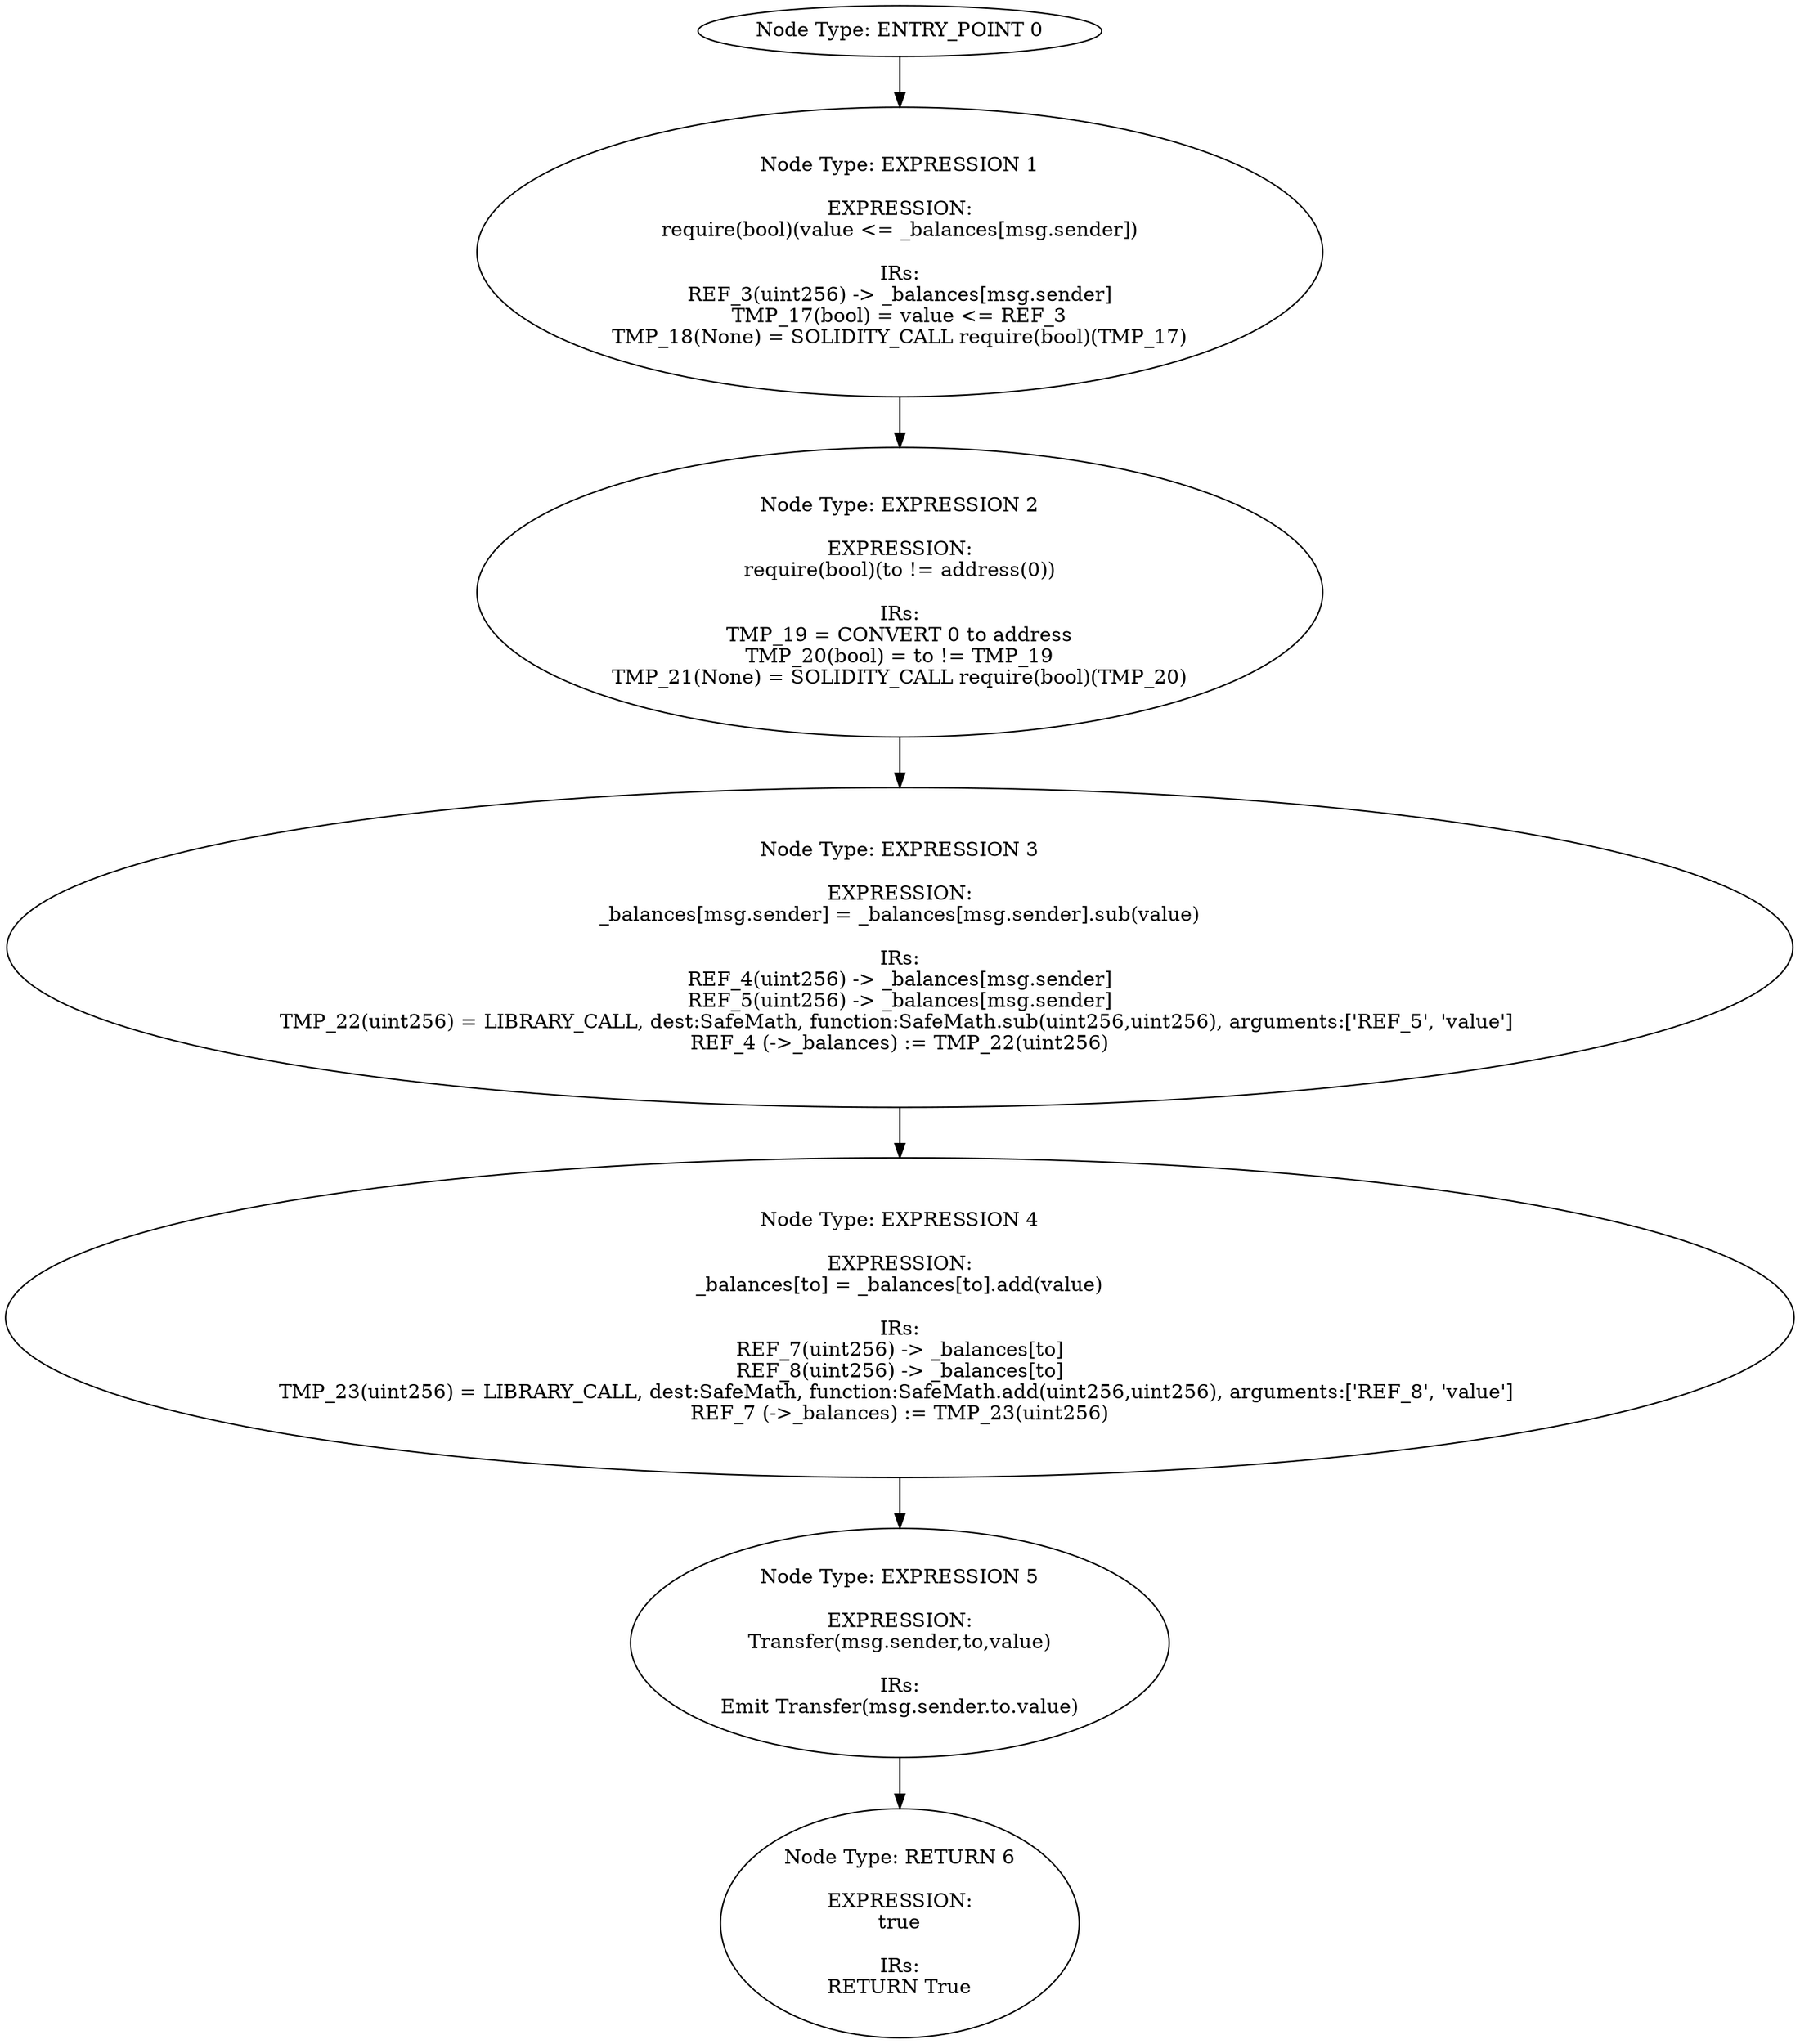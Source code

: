 digraph{
0[label="Node Type: ENTRY_POINT 0
"];
0->1;
1[label="Node Type: EXPRESSION 1

EXPRESSION:
require(bool)(value <= _balances[msg.sender])

IRs:
REF_3(uint256) -> _balances[msg.sender]
TMP_17(bool) = value <= REF_3
TMP_18(None) = SOLIDITY_CALL require(bool)(TMP_17)"];
1->2;
2[label="Node Type: EXPRESSION 2

EXPRESSION:
require(bool)(to != address(0))

IRs:
TMP_19 = CONVERT 0 to address
TMP_20(bool) = to != TMP_19
TMP_21(None) = SOLIDITY_CALL require(bool)(TMP_20)"];
2->3;
3[label="Node Type: EXPRESSION 3

EXPRESSION:
_balances[msg.sender] = _balances[msg.sender].sub(value)

IRs:
REF_4(uint256) -> _balances[msg.sender]
REF_5(uint256) -> _balances[msg.sender]
TMP_22(uint256) = LIBRARY_CALL, dest:SafeMath, function:SafeMath.sub(uint256,uint256), arguments:['REF_5', 'value'] 
REF_4 (->_balances) := TMP_22(uint256)"];
3->4;
4[label="Node Type: EXPRESSION 4

EXPRESSION:
_balances[to] = _balances[to].add(value)

IRs:
REF_7(uint256) -> _balances[to]
REF_8(uint256) -> _balances[to]
TMP_23(uint256) = LIBRARY_CALL, dest:SafeMath, function:SafeMath.add(uint256,uint256), arguments:['REF_8', 'value'] 
REF_7 (->_balances) := TMP_23(uint256)"];
4->5;
5[label="Node Type: EXPRESSION 5

EXPRESSION:
Transfer(msg.sender,to,value)

IRs:
Emit Transfer(msg.sender.to.value)"];
5->6;
6[label="Node Type: RETURN 6

EXPRESSION:
true

IRs:
RETURN True"];
}
